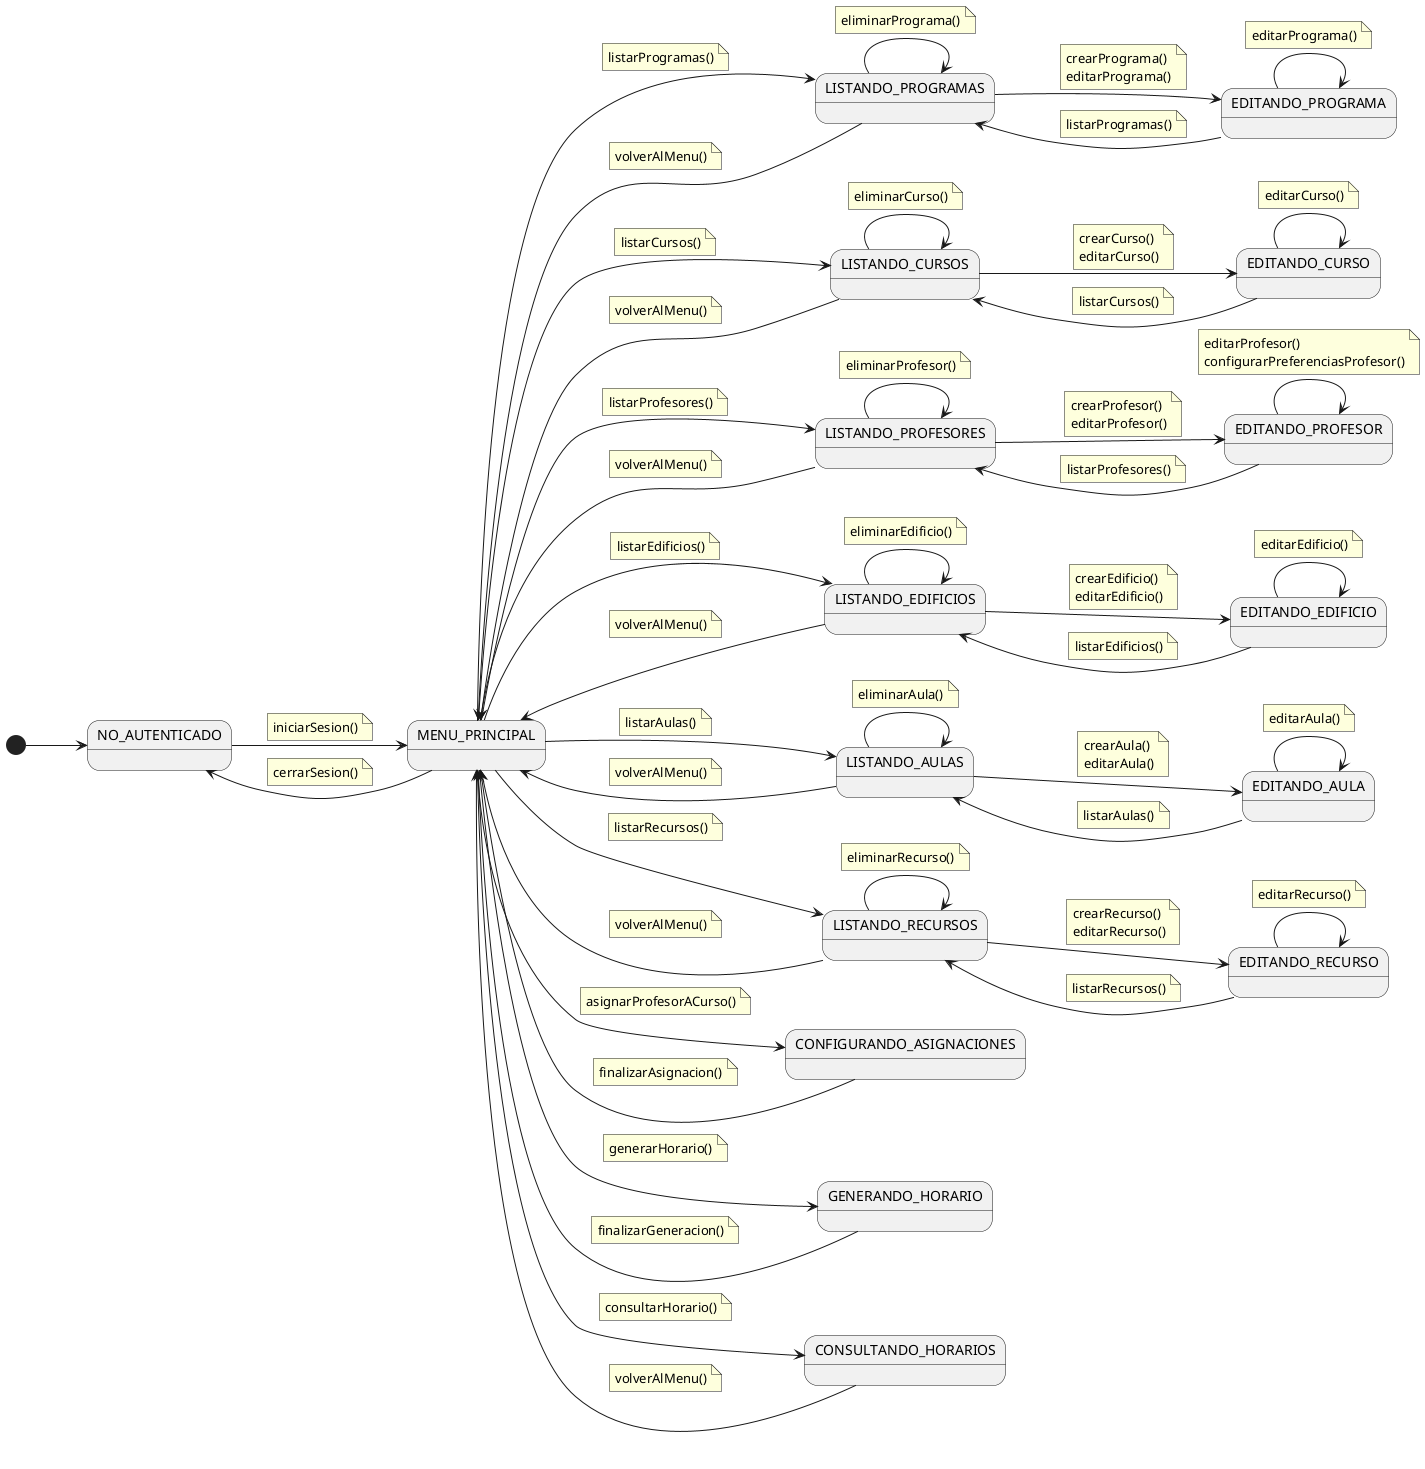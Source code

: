 @startuml

left to right direction

state "NO_AUTENTICADO" as NoAuth
state "MENU_PRINCIPAL" as Menu

state "LISTANDO_PROGRAMAS" as ListProgramas
state "EDITANDO_PROGRAMA" as EditPrograma
state "LISTANDO_CURSOS" as ListCursos
state "EDITANDO_CURSO" as EditCurso
state "LISTANDO_PROFESORES" as ListProfesores
state "EDITANDO_PROFESOR" as EditProfesor
state "LISTANDO_EDIFICIOS" as ListEdificios
state "EDITANDO_EDIFICIO" as EditEdificio
state "LISTANDO_AULAS" as ListAulas
state "EDITANDO_AULA" as EditAula
state "LISTANDO_RECURSOS" as ListRecursos
state "EDITANDO_RECURSO" as EditRecurso

state "CONFIGURANDO_ASIGNACIONES" as Asignaciones
state "GENERANDO_HORARIO" as Generacion
state "CONSULTANDO_HORARIOS" as Consulta

[*] --> NoAuth

NoAuth --> Menu
    note on link
        iniciarSesion()
    end note

Menu --> NoAuth
    note on link
        cerrarSesion()
    end note

Menu --> ListProgramas
    note on link
        listarProgramas()
    end note

Menu --> ListCursos
    note on link
        listarCursos()
    end note

Menu --> ListProfesores
    note on link
        listarProfesores()
    end note

Menu --> ListEdificios
    note on link
        listarEdificios()
    end note

Menu --> ListAulas
    note on link
        listarAulas()
    end note

Menu --> ListRecursos
    note on link
        listarRecursos()
    end note

Menu --> Asignaciones
    note on link
        asignarProfesorACurso()
    end note

Menu --> Generacion
    note on link
        generarHorario()
    end note

Menu --> Consulta
    note on link
        consultarHorario()
    end note

ListProgramas --> EditPrograma
    note on link
        crearPrograma()
        editarPrograma()
    end note

ListProgramas --> ListProgramas
    note on link
        eliminarPrograma()
    end note

EditPrograma --> EditPrograma
    note on link
        editarPrograma()
    end note

EditPrograma --> ListProgramas
    note on link
        listarProgramas()
    end note

ListCursos --> EditCurso
    note on link
        crearCurso()
        editarCurso()
    end note

ListCursos --> ListCursos
    note on link
        eliminarCurso()
    end note

EditCurso --> EditCurso
    note on link
        editarCurso()
    end note

EditCurso --> ListCursos
    note on link
        listarCursos()
    end note

ListProfesores --> EditProfesor
    note on link
        crearProfesor()
        editarProfesor()
    end note

ListProfesores --> ListProfesores
    note on link
        eliminarProfesor()
    end note

EditProfesor --> EditProfesor
    note on link
        editarProfesor()
        configurarPreferenciasProfesor()
    end note

EditProfesor --> ListProfesores
    note on link
        listarProfesores()
    end note

ListEdificios --> EditEdificio
    note on link
        crearEdificio()
        editarEdificio()
    end note

ListEdificios --> ListEdificios
    note on link
        eliminarEdificio()
    end note

EditEdificio --> EditEdificio
    note on link
        editarEdificio()
    end note

EditEdificio --> ListEdificios
    note on link
        listarEdificios()
    end note

ListAulas --> EditAula
    note on link
        crearAula()
        editarAula()
    end note

ListAulas --> ListAulas
    note on link
        eliminarAula()
    end note

EditAula --> EditAula
    note on link
        editarAula()
    end note

EditAula --> ListAulas
    note on link
        listarAulas()
    end note

ListRecursos --> EditRecurso
    note on link
        crearRecurso()
        editarRecurso()
    end note

ListRecursos --> ListRecursos
    note on link
        eliminarRecurso()
    end note

EditRecurso --> EditRecurso
    note on link
        editarRecurso()
    end note

EditRecurso --> ListRecursos
    note on link
        listarRecursos()
    end note

ListProgramas --> Menu
    note on link
        volverAlMenu()
    end note

ListCursos --> Menu
    note on link
        volverAlMenu()
    end note

ListProfesores --> Menu
    note on link
        volverAlMenu()
    end note

ListEdificios --> Menu
    note on link
        volverAlMenu()
    end note

ListAulas --> Menu
    note on link
        volverAlMenu()
    end note

ListRecursos --> Menu
    note on link
        volverAlMenu()
    end note

Asignaciones --> Menu
    note on link
        finalizarAsignacion()
    end note

Generacion --> Menu
    note on link
        finalizarGeneracion()
    end note

Consulta --> Menu
    note on link
        volverAlMenu()
    end note

@enduml